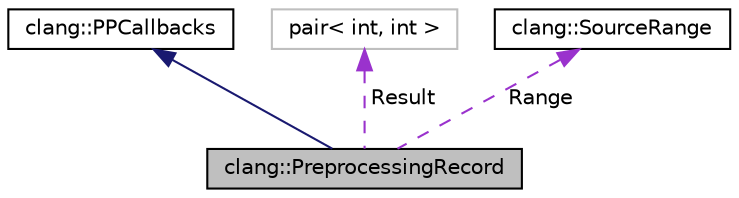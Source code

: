 digraph "clang::PreprocessingRecord"
{
 // LATEX_PDF_SIZE
  bgcolor="transparent";
  edge [fontname="Helvetica",fontsize="10",labelfontname="Helvetica",labelfontsize="10"];
  node [fontname="Helvetica",fontsize="10",shape=record];
  Node1 [label="clang::PreprocessingRecord",height=0.2,width=0.4,color="black", fillcolor="grey75", style="filled", fontcolor="black",tooltip="A record of the steps taken while preprocessing a source file, including the various preprocessing di..."];
  Node2 -> Node1 [dir="back",color="midnightblue",fontsize="10",style="solid",fontname="Helvetica"];
  Node2 [label="clang::PPCallbacks",height=0.2,width=0.4,color="black",URL="$classclang_1_1PPCallbacks.html",tooltip="This interface provides a way to observe the actions of the preprocessor as it does its thing."];
  Node3 -> Node1 [dir="back",color="darkorchid3",fontsize="10",style="dashed",label=" Result" ,fontname="Helvetica"];
  Node3 [label="pair\< int, int \>",height=0.2,width=0.4,color="grey75",tooltip=" "];
  Node4 -> Node1 [dir="back",color="darkorchid3",fontsize="10",style="dashed",label=" Range" ,fontname="Helvetica"];
  Node4 [label="clang::SourceRange",height=0.2,width=0.4,color="black",URL="$classclang_1_1SourceRange.html",tooltip="A trivial tuple used to represent a source range."];
}
